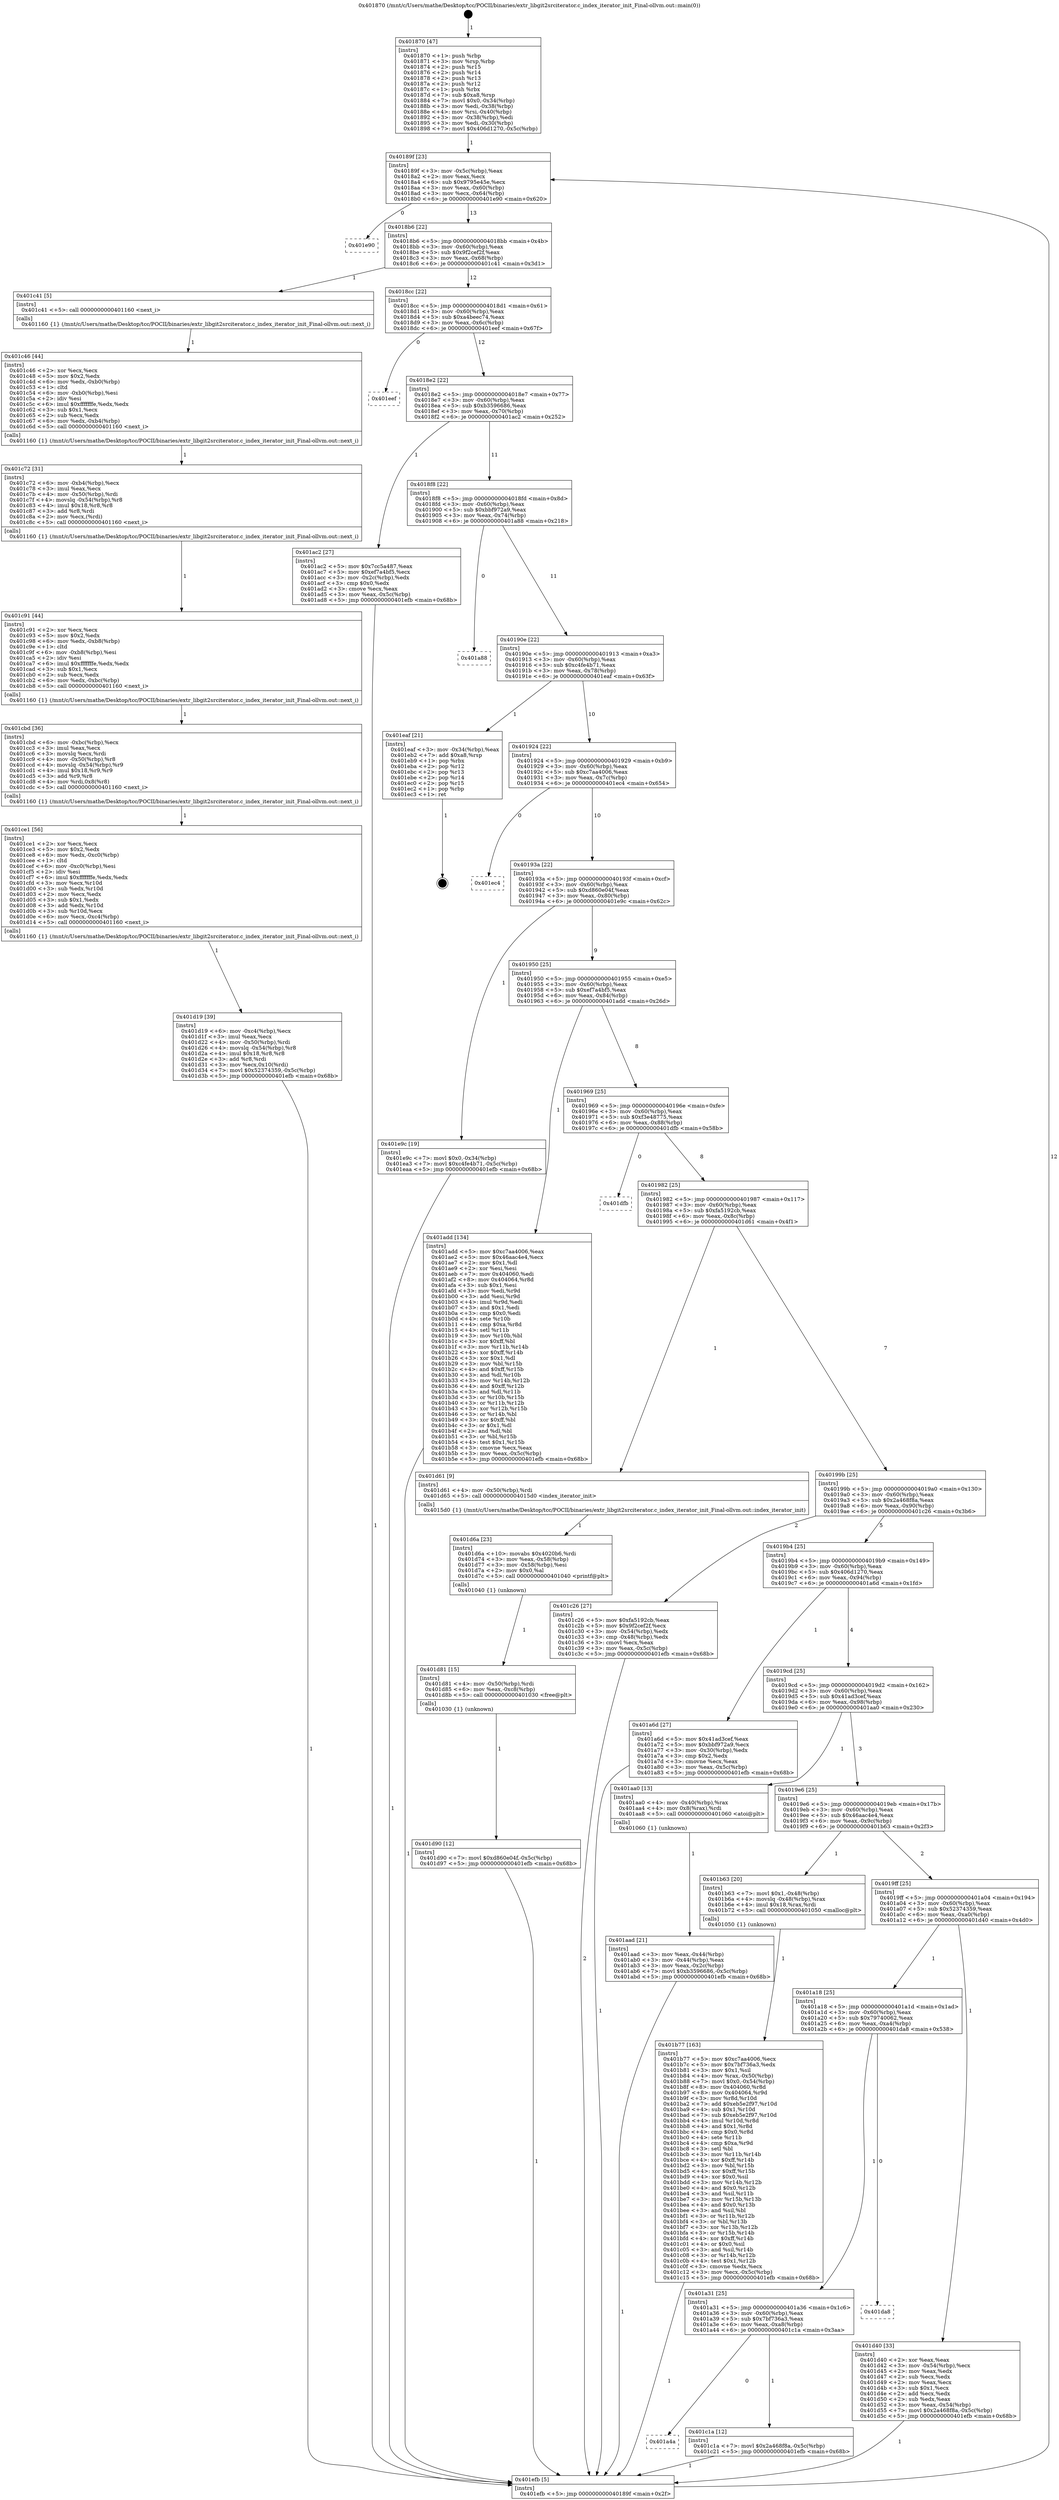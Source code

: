 digraph "0x401870" {
  label = "0x401870 (/mnt/c/Users/mathe/Desktop/tcc/POCII/binaries/extr_libgit2srciterator.c_index_iterator_init_Final-ollvm.out::main(0))"
  labelloc = "t"
  node[shape=record]

  Entry [label="",width=0.3,height=0.3,shape=circle,fillcolor=black,style=filled]
  "0x40189f" [label="{
     0x40189f [23]\l
     | [instrs]\l
     &nbsp;&nbsp;0x40189f \<+3\>: mov -0x5c(%rbp),%eax\l
     &nbsp;&nbsp;0x4018a2 \<+2\>: mov %eax,%ecx\l
     &nbsp;&nbsp;0x4018a4 \<+6\>: sub $0x9795e45e,%ecx\l
     &nbsp;&nbsp;0x4018aa \<+3\>: mov %eax,-0x60(%rbp)\l
     &nbsp;&nbsp;0x4018ad \<+3\>: mov %ecx,-0x64(%rbp)\l
     &nbsp;&nbsp;0x4018b0 \<+6\>: je 0000000000401e90 \<main+0x620\>\l
  }"]
  "0x401e90" [label="{
     0x401e90\l
  }", style=dashed]
  "0x4018b6" [label="{
     0x4018b6 [22]\l
     | [instrs]\l
     &nbsp;&nbsp;0x4018b6 \<+5\>: jmp 00000000004018bb \<main+0x4b\>\l
     &nbsp;&nbsp;0x4018bb \<+3\>: mov -0x60(%rbp),%eax\l
     &nbsp;&nbsp;0x4018be \<+5\>: sub $0x9f2cef2f,%eax\l
     &nbsp;&nbsp;0x4018c3 \<+3\>: mov %eax,-0x68(%rbp)\l
     &nbsp;&nbsp;0x4018c6 \<+6\>: je 0000000000401c41 \<main+0x3d1\>\l
  }"]
  Exit [label="",width=0.3,height=0.3,shape=circle,fillcolor=black,style=filled,peripheries=2]
  "0x401c41" [label="{
     0x401c41 [5]\l
     | [instrs]\l
     &nbsp;&nbsp;0x401c41 \<+5\>: call 0000000000401160 \<next_i\>\l
     | [calls]\l
     &nbsp;&nbsp;0x401160 \{1\} (/mnt/c/Users/mathe/Desktop/tcc/POCII/binaries/extr_libgit2srciterator.c_index_iterator_init_Final-ollvm.out::next_i)\l
  }"]
  "0x4018cc" [label="{
     0x4018cc [22]\l
     | [instrs]\l
     &nbsp;&nbsp;0x4018cc \<+5\>: jmp 00000000004018d1 \<main+0x61\>\l
     &nbsp;&nbsp;0x4018d1 \<+3\>: mov -0x60(%rbp),%eax\l
     &nbsp;&nbsp;0x4018d4 \<+5\>: sub $0xa4beec74,%eax\l
     &nbsp;&nbsp;0x4018d9 \<+3\>: mov %eax,-0x6c(%rbp)\l
     &nbsp;&nbsp;0x4018dc \<+6\>: je 0000000000401eef \<main+0x67f\>\l
  }"]
  "0x401d90" [label="{
     0x401d90 [12]\l
     | [instrs]\l
     &nbsp;&nbsp;0x401d90 \<+7\>: movl $0xd860e04f,-0x5c(%rbp)\l
     &nbsp;&nbsp;0x401d97 \<+5\>: jmp 0000000000401efb \<main+0x68b\>\l
  }"]
  "0x401eef" [label="{
     0x401eef\l
  }", style=dashed]
  "0x4018e2" [label="{
     0x4018e2 [22]\l
     | [instrs]\l
     &nbsp;&nbsp;0x4018e2 \<+5\>: jmp 00000000004018e7 \<main+0x77\>\l
     &nbsp;&nbsp;0x4018e7 \<+3\>: mov -0x60(%rbp),%eax\l
     &nbsp;&nbsp;0x4018ea \<+5\>: sub $0xb3596686,%eax\l
     &nbsp;&nbsp;0x4018ef \<+3\>: mov %eax,-0x70(%rbp)\l
     &nbsp;&nbsp;0x4018f2 \<+6\>: je 0000000000401ac2 \<main+0x252\>\l
  }"]
  "0x401d81" [label="{
     0x401d81 [15]\l
     | [instrs]\l
     &nbsp;&nbsp;0x401d81 \<+4\>: mov -0x50(%rbp),%rdi\l
     &nbsp;&nbsp;0x401d85 \<+6\>: mov %eax,-0xc8(%rbp)\l
     &nbsp;&nbsp;0x401d8b \<+5\>: call 0000000000401030 \<free@plt\>\l
     | [calls]\l
     &nbsp;&nbsp;0x401030 \{1\} (unknown)\l
  }"]
  "0x401ac2" [label="{
     0x401ac2 [27]\l
     | [instrs]\l
     &nbsp;&nbsp;0x401ac2 \<+5\>: mov $0x7cc5a487,%eax\l
     &nbsp;&nbsp;0x401ac7 \<+5\>: mov $0xef7a4bf5,%ecx\l
     &nbsp;&nbsp;0x401acc \<+3\>: mov -0x2c(%rbp),%edx\l
     &nbsp;&nbsp;0x401acf \<+3\>: cmp $0x0,%edx\l
     &nbsp;&nbsp;0x401ad2 \<+3\>: cmove %ecx,%eax\l
     &nbsp;&nbsp;0x401ad5 \<+3\>: mov %eax,-0x5c(%rbp)\l
     &nbsp;&nbsp;0x401ad8 \<+5\>: jmp 0000000000401efb \<main+0x68b\>\l
  }"]
  "0x4018f8" [label="{
     0x4018f8 [22]\l
     | [instrs]\l
     &nbsp;&nbsp;0x4018f8 \<+5\>: jmp 00000000004018fd \<main+0x8d\>\l
     &nbsp;&nbsp;0x4018fd \<+3\>: mov -0x60(%rbp),%eax\l
     &nbsp;&nbsp;0x401900 \<+5\>: sub $0xbbf972a9,%eax\l
     &nbsp;&nbsp;0x401905 \<+3\>: mov %eax,-0x74(%rbp)\l
     &nbsp;&nbsp;0x401908 \<+6\>: je 0000000000401a88 \<main+0x218\>\l
  }"]
  "0x401d6a" [label="{
     0x401d6a [23]\l
     | [instrs]\l
     &nbsp;&nbsp;0x401d6a \<+10\>: movabs $0x4020b6,%rdi\l
     &nbsp;&nbsp;0x401d74 \<+3\>: mov %eax,-0x58(%rbp)\l
     &nbsp;&nbsp;0x401d77 \<+3\>: mov -0x58(%rbp),%esi\l
     &nbsp;&nbsp;0x401d7a \<+2\>: mov $0x0,%al\l
     &nbsp;&nbsp;0x401d7c \<+5\>: call 0000000000401040 \<printf@plt\>\l
     | [calls]\l
     &nbsp;&nbsp;0x401040 \{1\} (unknown)\l
  }"]
  "0x401a88" [label="{
     0x401a88\l
  }", style=dashed]
  "0x40190e" [label="{
     0x40190e [22]\l
     | [instrs]\l
     &nbsp;&nbsp;0x40190e \<+5\>: jmp 0000000000401913 \<main+0xa3\>\l
     &nbsp;&nbsp;0x401913 \<+3\>: mov -0x60(%rbp),%eax\l
     &nbsp;&nbsp;0x401916 \<+5\>: sub $0xc4fe4b71,%eax\l
     &nbsp;&nbsp;0x40191b \<+3\>: mov %eax,-0x78(%rbp)\l
     &nbsp;&nbsp;0x40191e \<+6\>: je 0000000000401eaf \<main+0x63f\>\l
  }"]
  "0x401d19" [label="{
     0x401d19 [39]\l
     | [instrs]\l
     &nbsp;&nbsp;0x401d19 \<+6\>: mov -0xc4(%rbp),%ecx\l
     &nbsp;&nbsp;0x401d1f \<+3\>: imul %eax,%ecx\l
     &nbsp;&nbsp;0x401d22 \<+4\>: mov -0x50(%rbp),%rdi\l
     &nbsp;&nbsp;0x401d26 \<+4\>: movslq -0x54(%rbp),%r8\l
     &nbsp;&nbsp;0x401d2a \<+4\>: imul $0x18,%r8,%r8\l
     &nbsp;&nbsp;0x401d2e \<+3\>: add %r8,%rdi\l
     &nbsp;&nbsp;0x401d31 \<+3\>: mov %ecx,0x10(%rdi)\l
     &nbsp;&nbsp;0x401d34 \<+7\>: movl $0x52374359,-0x5c(%rbp)\l
     &nbsp;&nbsp;0x401d3b \<+5\>: jmp 0000000000401efb \<main+0x68b\>\l
  }"]
  "0x401eaf" [label="{
     0x401eaf [21]\l
     | [instrs]\l
     &nbsp;&nbsp;0x401eaf \<+3\>: mov -0x34(%rbp),%eax\l
     &nbsp;&nbsp;0x401eb2 \<+7\>: add $0xa8,%rsp\l
     &nbsp;&nbsp;0x401eb9 \<+1\>: pop %rbx\l
     &nbsp;&nbsp;0x401eba \<+2\>: pop %r12\l
     &nbsp;&nbsp;0x401ebc \<+2\>: pop %r13\l
     &nbsp;&nbsp;0x401ebe \<+2\>: pop %r14\l
     &nbsp;&nbsp;0x401ec0 \<+2\>: pop %r15\l
     &nbsp;&nbsp;0x401ec2 \<+1\>: pop %rbp\l
     &nbsp;&nbsp;0x401ec3 \<+1\>: ret\l
  }"]
  "0x401924" [label="{
     0x401924 [22]\l
     | [instrs]\l
     &nbsp;&nbsp;0x401924 \<+5\>: jmp 0000000000401929 \<main+0xb9\>\l
     &nbsp;&nbsp;0x401929 \<+3\>: mov -0x60(%rbp),%eax\l
     &nbsp;&nbsp;0x40192c \<+5\>: sub $0xc7aa4006,%eax\l
     &nbsp;&nbsp;0x401931 \<+3\>: mov %eax,-0x7c(%rbp)\l
     &nbsp;&nbsp;0x401934 \<+6\>: je 0000000000401ec4 \<main+0x654\>\l
  }"]
  "0x401ce1" [label="{
     0x401ce1 [56]\l
     | [instrs]\l
     &nbsp;&nbsp;0x401ce1 \<+2\>: xor %ecx,%ecx\l
     &nbsp;&nbsp;0x401ce3 \<+5\>: mov $0x2,%edx\l
     &nbsp;&nbsp;0x401ce8 \<+6\>: mov %edx,-0xc0(%rbp)\l
     &nbsp;&nbsp;0x401cee \<+1\>: cltd\l
     &nbsp;&nbsp;0x401cef \<+6\>: mov -0xc0(%rbp),%esi\l
     &nbsp;&nbsp;0x401cf5 \<+2\>: idiv %esi\l
     &nbsp;&nbsp;0x401cf7 \<+6\>: imul $0xfffffffe,%edx,%edx\l
     &nbsp;&nbsp;0x401cfd \<+3\>: mov %ecx,%r10d\l
     &nbsp;&nbsp;0x401d00 \<+3\>: sub %edx,%r10d\l
     &nbsp;&nbsp;0x401d03 \<+2\>: mov %ecx,%edx\l
     &nbsp;&nbsp;0x401d05 \<+3\>: sub $0x1,%edx\l
     &nbsp;&nbsp;0x401d08 \<+3\>: add %edx,%r10d\l
     &nbsp;&nbsp;0x401d0b \<+3\>: sub %r10d,%ecx\l
     &nbsp;&nbsp;0x401d0e \<+6\>: mov %ecx,-0xc4(%rbp)\l
     &nbsp;&nbsp;0x401d14 \<+5\>: call 0000000000401160 \<next_i\>\l
     | [calls]\l
     &nbsp;&nbsp;0x401160 \{1\} (/mnt/c/Users/mathe/Desktop/tcc/POCII/binaries/extr_libgit2srciterator.c_index_iterator_init_Final-ollvm.out::next_i)\l
  }"]
  "0x401ec4" [label="{
     0x401ec4\l
  }", style=dashed]
  "0x40193a" [label="{
     0x40193a [22]\l
     | [instrs]\l
     &nbsp;&nbsp;0x40193a \<+5\>: jmp 000000000040193f \<main+0xcf\>\l
     &nbsp;&nbsp;0x40193f \<+3\>: mov -0x60(%rbp),%eax\l
     &nbsp;&nbsp;0x401942 \<+5\>: sub $0xd860e04f,%eax\l
     &nbsp;&nbsp;0x401947 \<+3\>: mov %eax,-0x80(%rbp)\l
     &nbsp;&nbsp;0x40194a \<+6\>: je 0000000000401e9c \<main+0x62c\>\l
  }"]
  "0x401cbd" [label="{
     0x401cbd [36]\l
     | [instrs]\l
     &nbsp;&nbsp;0x401cbd \<+6\>: mov -0xbc(%rbp),%ecx\l
     &nbsp;&nbsp;0x401cc3 \<+3\>: imul %eax,%ecx\l
     &nbsp;&nbsp;0x401cc6 \<+3\>: movslq %ecx,%rdi\l
     &nbsp;&nbsp;0x401cc9 \<+4\>: mov -0x50(%rbp),%r8\l
     &nbsp;&nbsp;0x401ccd \<+4\>: movslq -0x54(%rbp),%r9\l
     &nbsp;&nbsp;0x401cd1 \<+4\>: imul $0x18,%r9,%r9\l
     &nbsp;&nbsp;0x401cd5 \<+3\>: add %r9,%r8\l
     &nbsp;&nbsp;0x401cd8 \<+4\>: mov %rdi,0x8(%r8)\l
     &nbsp;&nbsp;0x401cdc \<+5\>: call 0000000000401160 \<next_i\>\l
     | [calls]\l
     &nbsp;&nbsp;0x401160 \{1\} (/mnt/c/Users/mathe/Desktop/tcc/POCII/binaries/extr_libgit2srciterator.c_index_iterator_init_Final-ollvm.out::next_i)\l
  }"]
  "0x401e9c" [label="{
     0x401e9c [19]\l
     | [instrs]\l
     &nbsp;&nbsp;0x401e9c \<+7\>: movl $0x0,-0x34(%rbp)\l
     &nbsp;&nbsp;0x401ea3 \<+7\>: movl $0xc4fe4b71,-0x5c(%rbp)\l
     &nbsp;&nbsp;0x401eaa \<+5\>: jmp 0000000000401efb \<main+0x68b\>\l
  }"]
  "0x401950" [label="{
     0x401950 [25]\l
     | [instrs]\l
     &nbsp;&nbsp;0x401950 \<+5\>: jmp 0000000000401955 \<main+0xe5\>\l
     &nbsp;&nbsp;0x401955 \<+3\>: mov -0x60(%rbp),%eax\l
     &nbsp;&nbsp;0x401958 \<+5\>: sub $0xef7a4bf5,%eax\l
     &nbsp;&nbsp;0x40195d \<+6\>: mov %eax,-0x84(%rbp)\l
     &nbsp;&nbsp;0x401963 \<+6\>: je 0000000000401add \<main+0x26d\>\l
  }"]
  "0x401c91" [label="{
     0x401c91 [44]\l
     | [instrs]\l
     &nbsp;&nbsp;0x401c91 \<+2\>: xor %ecx,%ecx\l
     &nbsp;&nbsp;0x401c93 \<+5\>: mov $0x2,%edx\l
     &nbsp;&nbsp;0x401c98 \<+6\>: mov %edx,-0xb8(%rbp)\l
     &nbsp;&nbsp;0x401c9e \<+1\>: cltd\l
     &nbsp;&nbsp;0x401c9f \<+6\>: mov -0xb8(%rbp),%esi\l
     &nbsp;&nbsp;0x401ca5 \<+2\>: idiv %esi\l
     &nbsp;&nbsp;0x401ca7 \<+6\>: imul $0xfffffffe,%edx,%edx\l
     &nbsp;&nbsp;0x401cad \<+3\>: sub $0x1,%ecx\l
     &nbsp;&nbsp;0x401cb0 \<+2\>: sub %ecx,%edx\l
     &nbsp;&nbsp;0x401cb2 \<+6\>: mov %edx,-0xbc(%rbp)\l
     &nbsp;&nbsp;0x401cb8 \<+5\>: call 0000000000401160 \<next_i\>\l
     | [calls]\l
     &nbsp;&nbsp;0x401160 \{1\} (/mnt/c/Users/mathe/Desktop/tcc/POCII/binaries/extr_libgit2srciterator.c_index_iterator_init_Final-ollvm.out::next_i)\l
  }"]
  "0x401add" [label="{
     0x401add [134]\l
     | [instrs]\l
     &nbsp;&nbsp;0x401add \<+5\>: mov $0xc7aa4006,%eax\l
     &nbsp;&nbsp;0x401ae2 \<+5\>: mov $0x46aac4e4,%ecx\l
     &nbsp;&nbsp;0x401ae7 \<+2\>: mov $0x1,%dl\l
     &nbsp;&nbsp;0x401ae9 \<+2\>: xor %esi,%esi\l
     &nbsp;&nbsp;0x401aeb \<+7\>: mov 0x404060,%edi\l
     &nbsp;&nbsp;0x401af2 \<+8\>: mov 0x404064,%r8d\l
     &nbsp;&nbsp;0x401afa \<+3\>: sub $0x1,%esi\l
     &nbsp;&nbsp;0x401afd \<+3\>: mov %edi,%r9d\l
     &nbsp;&nbsp;0x401b00 \<+3\>: add %esi,%r9d\l
     &nbsp;&nbsp;0x401b03 \<+4\>: imul %r9d,%edi\l
     &nbsp;&nbsp;0x401b07 \<+3\>: and $0x1,%edi\l
     &nbsp;&nbsp;0x401b0a \<+3\>: cmp $0x0,%edi\l
     &nbsp;&nbsp;0x401b0d \<+4\>: sete %r10b\l
     &nbsp;&nbsp;0x401b11 \<+4\>: cmp $0xa,%r8d\l
     &nbsp;&nbsp;0x401b15 \<+4\>: setl %r11b\l
     &nbsp;&nbsp;0x401b19 \<+3\>: mov %r10b,%bl\l
     &nbsp;&nbsp;0x401b1c \<+3\>: xor $0xff,%bl\l
     &nbsp;&nbsp;0x401b1f \<+3\>: mov %r11b,%r14b\l
     &nbsp;&nbsp;0x401b22 \<+4\>: xor $0xff,%r14b\l
     &nbsp;&nbsp;0x401b26 \<+3\>: xor $0x1,%dl\l
     &nbsp;&nbsp;0x401b29 \<+3\>: mov %bl,%r15b\l
     &nbsp;&nbsp;0x401b2c \<+4\>: and $0xff,%r15b\l
     &nbsp;&nbsp;0x401b30 \<+3\>: and %dl,%r10b\l
     &nbsp;&nbsp;0x401b33 \<+3\>: mov %r14b,%r12b\l
     &nbsp;&nbsp;0x401b36 \<+4\>: and $0xff,%r12b\l
     &nbsp;&nbsp;0x401b3a \<+3\>: and %dl,%r11b\l
     &nbsp;&nbsp;0x401b3d \<+3\>: or %r10b,%r15b\l
     &nbsp;&nbsp;0x401b40 \<+3\>: or %r11b,%r12b\l
     &nbsp;&nbsp;0x401b43 \<+3\>: xor %r12b,%r15b\l
     &nbsp;&nbsp;0x401b46 \<+3\>: or %r14b,%bl\l
     &nbsp;&nbsp;0x401b49 \<+3\>: xor $0xff,%bl\l
     &nbsp;&nbsp;0x401b4c \<+3\>: or $0x1,%dl\l
     &nbsp;&nbsp;0x401b4f \<+2\>: and %dl,%bl\l
     &nbsp;&nbsp;0x401b51 \<+3\>: or %bl,%r15b\l
     &nbsp;&nbsp;0x401b54 \<+4\>: test $0x1,%r15b\l
     &nbsp;&nbsp;0x401b58 \<+3\>: cmovne %ecx,%eax\l
     &nbsp;&nbsp;0x401b5b \<+3\>: mov %eax,-0x5c(%rbp)\l
     &nbsp;&nbsp;0x401b5e \<+5\>: jmp 0000000000401efb \<main+0x68b\>\l
  }"]
  "0x401969" [label="{
     0x401969 [25]\l
     | [instrs]\l
     &nbsp;&nbsp;0x401969 \<+5\>: jmp 000000000040196e \<main+0xfe\>\l
     &nbsp;&nbsp;0x40196e \<+3\>: mov -0x60(%rbp),%eax\l
     &nbsp;&nbsp;0x401971 \<+5\>: sub $0xf3e48775,%eax\l
     &nbsp;&nbsp;0x401976 \<+6\>: mov %eax,-0x88(%rbp)\l
     &nbsp;&nbsp;0x40197c \<+6\>: je 0000000000401dfb \<main+0x58b\>\l
  }"]
  "0x401c72" [label="{
     0x401c72 [31]\l
     | [instrs]\l
     &nbsp;&nbsp;0x401c72 \<+6\>: mov -0xb4(%rbp),%ecx\l
     &nbsp;&nbsp;0x401c78 \<+3\>: imul %eax,%ecx\l
     &nbsp;&nbsp;0x401c7b \<+4\>: mov -0x50(%rbp),%rdi\l
     &nbsp;&nbsp;0x401c7f \<+4\>: movslq -0x54(%rbp),%r8\l
     &nbsp;&nbsp;0x401c83 \<+4\>: imul $0x18,%r8,%r8\l
     &nbsp;&nbsp;0x401c87 \<+3\>: add %r8,%rdi\l
     &nbsp;&nbsp;0x401c8a \<+2\>: mov %ecx,(%rdi)\l
     &nbsp;&nbsp;0x401c8c \<+5\>: call 0000000000401160 \<next_i\>\l
     | [calls]\l
     &nbsp;&nbsp;0x401160 \{1\} (/mnt/c/Users/mathe/Desktop/tcc/POCII/binaries/extr_libgit2srciterator.c_index_iterator_init_Final-ollvm.out::next_i)\l
  }"]
  "0x401dfb" [label="{
     0x401dfb\l
  }", style=dashed]
  "0x401982" [label="{
     0x401982 [25]\l
     | [instrs]\l
     &nbsp;&nbsp;0x401982 \<+5\>: jmp 0000000000401987 \<main+0x117\>\l
     &nbsp;&nbsp;0x401987 \<+3\>: mov -0x60(%rbp),%eax\l
     &nbsp;&nbsp;0x40198a \<+5\>: sub $0xfa5192cb,%eax\l
     &nbsp;&nbsp;0x40198f \<+6\>: mov %eax,-0x8c(%rbp)\l
     &nbsp;&nbsp;0x401995 \<+6\>: je 0000000000401d61 \<main+0x4f1\>\l
  }"]
  "0x401c46" [label="{
     0x401c46 [44]\l
     | [instrs]\l
     &nbsp;&nbsp;0x401c46 \<+2\>: xor %ecx,%ecx\l
     &nbsp;&nbsp;0x401c48 \<+5\>: mov $0x2,%edx\l
     &nbsp;&nbsp;0x401c4d \<+6\>: mov %edx,-0xb0(%rbp)\l
     &nbsp;&nbsp;0x401c53 \<+1\>: cltd\l
     &nbsp;&nbsp;0x401c54 \<+6\>: mov -0xb0(%rbp),%esi\l
     &nbsp;&nbsp;0x401c5a \<+2\>: idiv %esi\l
     &nbsp;&nbsp;0x401c5c \<+6\>: imul $0xfffffffe,%edx,%edx\l
     &nbsp;&nbsp;0x401c62 \<+3\>: sub $0x1,%ecx\l
     &nbsp;&nbsp;0x401c65 \<+2\>: sub %ecx,%edx\l
     &nbsp;&nbsp;0x401c67 \<+6\>: mov %edx,-0xb4(%rbp)\l
     &nbsp;&nbsp;0x401c6d \<+5\>: call 0000000000401160 \<next_i\>\l
     | [calls]\l
     &nbsp;&nbsp;0x401160 \{1\} (/mnt/c/Users/mathe/Desktop/tcc/POCII/binaries/extr_libgit2srciterator.c_index_iterator_init_Final-ollvm.out::next_i)\l
  }"]
  "0x401d61" [label="{
     0x401d61 [9]\l
     | [instrs]\l
     &nbsp;&nbsp;0x401d61 \<+4\>: mov -0x50(%rbp),%rdi\l
     &nbsp;&nbsp;0x401d65 \<+5\>: call 00000000004015d0 \<index_iterator_init\>\l
     | [calls]\l
     &nbsp;&nbsp;0x4015d0 \{1\} (/mnt/c/Users/mathe/Desktop/tcc/POCII/binaries/extr_libgit2srciterator.c_index_iterator_init_Final-ollvm.out::index_iterator_init)\l
  }"]
  "0x40199b" [label="{
     0x40199b [25]\l
     | [instrs]\l
     &nbsp;&nbsp;0x40199b \<+5\>: jmp 00000000004019a0 \<main+0x130\>\l
     &nbsp;&nbsp;0x4019a0 \<+3\>: mov -0x60(%rbp),%eax\l
     &nbsp;&nbsp;0x4019a3 \<+5\>: sub $0x2a468f8a,%eax\l
     &nbsp;&nbsp;0x4019a8 \<+6\>: mov %eax,-0x90(%rbp)\l
     &nbsp;&nbsp;0x4019ae \<+6\>: je 0000000000401c26 \<main+0x3b6\>\l
  }"]
  "0x401a4a" [label="{
     0x401a4a\l
  }", style=dashed]
  "0x401c26" [label="{
     0x401c26 [27]\l
     | [instrs]\l
     &nbsp;&nbsp;0x401c26 \<+5\>: mov $0xfa5192cb,%eax\l
     &nbsp;&nbsp;0x401c2b \<+5\>: mov $0x9f2cef2f,%ecx\l
     &nbsp;&nbsp;0x401c30 \<+3\>: mov -0x54(%rbp),%edx\l
     &nbsp;&nbsp;0x401c33 \<+3\>: cmp -0x48(%rbp),%edx\l
     &nbsp;&nbsp;0x401c36 \<+3\>: cmovl %ecx,%eax\l
     &nbsp;&nbsp;0x401c39 \<+3\>: mov %eax,-0x5c(%rbp)\l
     &nbsp;&nbsp;0x401c3c \<+5\>: jmp 0000000000401efb \<main+0x68b\>\l
  }"]
  "0x4019b4" [label="{
     0x4019b4 [25]\l
     | [instrs]\l
     &nbsp;&nbsp;0x4019b4 \<+5\>: jmp 00000000004019b9 \<main+0x149\>\l
     &nbsp;&nbsp;0x4019b9 \<+3\>: mov -0x60(%rbp),%eax\l
     &nbsp;&nbsp;0x4019bc \<+5\>: sub $0x406d1270,%eax\l
     &nbsp;&nbsp;0x4019c1 \<+6\>: mov %eax,-0x94(%rbp)\l
     &nbsp;&nbsp;0x4019c7 \<+6\>: je 0000000000401a6d \<main+0x1fd\>\l
  }"]
  "0x401c1a" [label="{
     0x401c1a [12]\l
     | [instrs]\l
     &nbsp;&nbsp;0x401c1a \<+7\>: movl $0x2a468f8a,-0x5c(%rbp)\l
     &nbsp;&nbsp;0x401c21 \<+5\>: jmp 0000000000401efb \<main+0x68b\>\l
  }"]
  "0x401a6d" [label="{
     0x401a6d [27]\l
     | [instrs]\l
     &nbsp;&nbsp;0x401a6d \<+5\>: mov $0x41ad3cef,%eax\l
     &nbsp;&nbsp;0x401a72 \<+5\>: mov $0xbbf972a9,%ecx\l
     &nbsp;&nbsp;0x401a77 \<+3\>: mov -0x30(%rbp),%edx\l
     &nbsp;&nbsp;0x401a7a \<+3\>: cmp $0x2,%edx\l
     &nbsp;&nbsp;0x401a7d \<+3\>: cmovne %ecx,%eax\l
     &nbsp;&nbsp;0x401a80 \<+3\>: mov %eax,-0x5c(%rbp)\l
     &nbsp;&nbsp;0x401a83 \<+5\>: jmp 0000000000401efb \<main+0x68b\>\l
  }"]
  "0x4019cd" [label="{
     0x4019cd [25]\l
     | [instrs]\l
     &nbsp;&nbsp;0x4019cd \<+5\>: jmp 00000000004019d2 \<main+0x162\>\l
     &nbsp;&nbsp;0x4019d2 \<+3\>: mov -0x60(%rbp),%eax\l
     &nbsp;&nbsp;0x4019d5 \<+5\>: sub $0x41ad3cef,%eax\l
     &nbsp;&nbsp;0x4019da \<+6\>: mov %eax,-0x98(%rbp)\l
     &nbsp;&nbsp;0x4019e0 \<+6\>: je 0000000000401aa0 \<main+0x230\>\l
  }"]
  "0x401efb" [label="{
     0x401efb [5]\l
     | [instrs]\l
     &nbsp;&nbsp;0x401efb \<+5\>: jmp 000000000040189f \<main+0x2f\>\l
  }"]
  "0x401870" [label="{
     0x401870 [47]\l
     | [instrs]\l
     &nbsp;&nbsp;0x401870 \<+1\>: push %rbp\l
     &nbsp;&nbsp;0x401871 \<+3\>: mov %rsp,%rbp\l
     &nbsp;&nbsp;0x401874 \<+2\>: push %r15\l
     &nbsp;&nbsp;0x401876 \<+2\>: push %r14\l
     &nbsp;&nbsp;0x401878 \<+2\>: push %r13\l
     &nbsp;&nbsp;0x40187a \<+2\>: push %r12\l
     &nbsp;&nbsp;0x40187c \<+1\>: push %rbx\l
     &nbsp;&nbsp;0x40187d \<+7\>: sub $0xa8,%rsp\l
     &nbsp;&nbsp;0x401884 \<+7\>: movl $0x0,-0x34(%rbp)\l
     &nbsp;&nbsp;0x40188b \<+3\>: mov %edi,-0x38(%rbp)\l
     &nbsp;&nbsp;0x40188e \<+4\>: mov %rsi,-0x40(%rbp)\l
     &nbsp;&nbsp;0x401892 \<+3\>: mov -0x38(%rbp),%edi\l
     &nbsp;&nbsp;0x401895 \<+3\>: mov %edi,-0x30(%rbp)\l
     &nbsp;&nbsp;0x401898 \<+7\>: movl $0x406d1270,-0x5c(%rbp)\l
  }"]
  "0x401a31" [label="{
     0x401a31 [25]\l
     | [instrs]\l
     &nbsp;&nbsp;0x401a31 \<+5\>: jmp 0000000000401a36 \<main+0x1c6\>\l
     &nbsp;&nbsp;0x401a36 \<+3\>: mov -0x60(%rbp),%eax\l
     &nbsp;&nbsp;0x401a39 \<+5\>: sub $0x7bf736a3,%eax\l
     &nbsp;&nbsp;0x401a3e \<+6\>: mov %eax,-0xa8(%rbp)\l
     &nbsp;&nbsp;0x401a44 \<+6\>: je 0000000000401c1a \<main+0x3aa\>\l
  }"]
  "0x401aa0" [label="{
     0x401aa0 [13]\l
     | [instrs]\l
     &nbsp;&nbsp;0x401aa0 \<+4\>: mov -0x40(%rbp),%rax\l
     &nbsp;&nbsp;0x401aa4 \<+4\>: mov 0x8(%rax),%rdi\l
     &nbsp;&nbsp;0x401aa8 \<+5\>: call 0000000000401060 \<atoi@plt\>\l
     | [calls]\l
     &nbsp;&nbsp;0x401060 \{1\} (unknown)\l
  }"]
  "0x4019e6" [label="{
     0x4019e6 [25]\l
     | [instrs]\l
     &nbsp;&nbsp;0x4019e6 \<+5\>: jmp 00000000004019eb \<main+0x17b\>\l
     &nbsp;&nbsp;0x4019eb \<+3\>: mov -0x60(%rbp),%eax\l
     &nbsp;&nbsp;0x4019ee \<+5\>: sub $0x46aac4e4,%eax\l
     &nbsp;&nbsp;0x4019f3 \<+6\>: mov %eax,-0x9c(%rbp)\l
     &nbsp;&nbsp;0x4019f9 \<+6\>: je 0000000000401b63 \<main+0x2f3\>\l
  }"]
  "0x401aad" [label="{
     0x401aad [21]\l
     | [instrs]\l
     &nbsp;&nbsp;0x401aad \<+3\>: mov %eax,-0x44(%rbp)\l
     &nbsp;&nbsp;0x401ab0 \<+3\>: mov -0x44(%rbp),%eax\l
     &nbsp;&nbsp;0x401ab3 \<+3\>: mov %eax,-0x2c(%rbp)\l
     &nbsp;&nbsp;0x401ab6 \<+7\>: movl $0xb3596686,-0x5c(%rbp)\l
     &nbsp;&nbsp;0x401abd \<+5\>: jmp 0000000000401efb \<main+0x68b\>\l
  }"]
  "0x401da8" [label="{
     0x401da8\l
  }", style=dashed]
  "0x401b63" [label="{
     0x401b63 [20]\l
     | [instrs]\l
     &nbsp;&nbsp;0x401b63 \<+7\>: movl $0x1,-0x48(%rbp)\l
     &nbsp;&nbsp;0x401b6a \<+4\>: movslq -0x48(%rbp),%rax\l
     &nbsp;&nbsp;0x401b6e \<+4\>: imul $0x18,%rax,%rdi\l
     &nbsp;&nbsp;0x401b72 \<+5\>: call 0000000000401050 \<malloc@plt\>\l
     | [calls]\l
     &nbsp;&nbsp;0x401050 \{1\} (unknown)\l
  }"]
  "0x4019ff" [label="{
     0x4019ff [25]\l
     | [instrs]\l
     &nbsp;&nbsp;0x4019ff \<+5\>: jmp 0000000000401a04 \<main+0x194\>\l
     &nbsp;&nbsp;0x401a04 \<+3\>: mov -0x60(%rbp),%eax\l
     &nbsp;&nbsp;0x401a07 \<+5\>: sub $0x52374359,%eax\l
     &nbsp;&nbsp;0x401a0c \<+6\>: mov %eax,-0xa0(%rbp)\l
     &nbsp;&nbsp;0x401a12 \<+6\>: je 0000000000401d40 \<main+0x4d0\>\l
  }"]
  "0x401b77" [label="{
     0x401b77 [163]\l
     | [instrs]\l
     &nbsp;&nbsp;0x401b77 \<+5\>: mov $0xc7aa4006,%ecx\l
     &nbsp;&nbsp;0x401b7c \<+5\>: mov $0x7bf736a3,%edx\l
     &nbsp;&nbsp;0x401b81 \<+3\>: mov $0x1,%sil\l
     &nbsp;&nbsp;0x401b84 \<+4\>: mov %rax,-0x50(%rbp)\l
     &nbsp;&nbsp;0x401b88 \<+7\>: movl $0x0,-0x54(%rbp)\l
     &nbsp;&nbsp;0x401b8f \<+8\>: mov 0x404060,%r8d\l
     &nbsp;&nbsp;0x401b97 \<+8\>: mov 0x404064,%r9d\l
     &nbsp;&nbsp;0x401b9f \<+3\>: mov %r8d,%r10d\l
     &nbsp;&nbsp;0x401ba2 \<+7\>: add $0xeb5e2f97,%r10d\l
     &nbsp;&nbsp;0x401ba9 \<+4\>: sub $0x1,%r10d\l
     &nbsp;&nbsp;0x401bad \<+7\>: sub $0xeb5e2f97,%r10d\l
     &nbsp;&nbsp;0x401bb4 \<+4\>: imul %r10d,%r8d\l
     &nbsp;&nbsp;0x401bb8 \<+4\>: and $0x1,%r8d\l
     &nbsp;&nbsp;0x401bbc \<+4\>: cmp $0x0,%r8d\l
     &nbsp;&nbsp;0x401bc0 \<+4\>: sete %r11b\l
     &nbsp;&nbsp;0x401bc4 \<+4\>: cmp $0xa,%r9d\l
     &nbsp;&nbsp;0x401bc8 \<+3\>: setl %bl\l
     &nbsp;&nbsp;0x401bcb \<+3\>: mov %r11b,%r14b\l
     &nbsp;&nbsp;0x401bce \<+4\>: xor $0xff,%r14b\l
     &nbsp;&nbsp;0x401bd2 \<+3\>: mov %bl,%r15b\l
     &nbsp;&nbsp;0x401bd5 \<+4\>: xor $0xff,%r15b\l
     &nbsp;&nbsp;0x401bd9 \<+4\>: xor $0x0,%sil\l
     &nbsp;&nbsp;0x401bdd \<+3\>: mov %r14b,%r12b\l
     &nbsp;&nbsp;0x401be0 \<+4\>: and $0x0,%r12b\l
     &nbsp;&nbsp;0x401be4 \<+3\>: and %sil,%r11b\l
     &nbsp;&nbsp;0x401be7 \<+3\>: mov %r15b,%r13b\l
     &nbsp;&nbsp;0x401bea \<+4\>: and $0x0,%r13b\l
     &nbsp;&nbsp;0x401bee \<+3\>: and %sil,%bl\l
     &nbsp;&nbsp;0x401bf1 \<+3\>: or %r11b,%r12b\l
     &nbsp;&nbsp;0x401bf4 \<+3\>: or %bl,%r13b\l
     &nbsp;&nbsp;0x401bf7 \<+3\>: xor %r13b,%r12b\l
     &nbsp;&nbsp;0x401bfa \<+3\>: or %r15b,%r14b\l
     &nbsp;&nbsp;0x401bfd \<+4\>: xor $0xff,%r14b\l
     &nbsp;&nbsp;0x401c01 \<+4\>: or $0x0,%sil\l
     &nbsp;&nbsp;0x401c05 \<+3\>: and %sil,%r14b\l
     &nbsp;&nbsp;0x401c08 \<+3\>: or %r14b,%r12b\l
     &nbsp;&nbsp;0x401c0b \<+4\>: test $0x1,%r12b\l
     &nbsp;&nbsp;0x401c0f \<+3\>: cmovne %edx,%ecx\l
     &nbsp;&nbsp;0x401c12 \<+3\>: mov %ecx,-0x5c(%rbp)\l
     &nbsp;&nbsp;0x401c15 \<+5\>: jmp 0000000000401efb \<main+0x68b\>\l
  }"]
  "0x401a18" [label="{
     0x401a18 [25]\l
     | [instrs]\l
     &nbsp;&nbsp;0x401a18 \<+5\>: jmp 0000000000401a1d \<main+0x1ad\>\l
     &nbsp;&nbsp;0x401a1d \<+3\>: mov -0x60(%rbp),%eax\l
     &nbsp;&nbsp;0x401a20 \<+5\>: sub $0x79740062,%eax\l
     &nbsp;&nbsp;0x401a25 \<+6\>: mov %eax,-0xa4(%rbp)\l
     &nbsp;&nbsp;0x401a2b \<+6\>: je 0000000000401da8 \<main+0x538\>\l
  }"]
  "0x401d40" [label="{
     0x401d40 [33]\l
     | [instrs]\l
     &nbsp;&nbsp;0x401d40 \<+2\>: xor %eax,%eax\l
     &nbsp;&nbsp;0x401d42 \<+3\>: mov -0x54(%rbp),%ecx\l
     &nbsp;&nbsp;0x401d45 \<+2\>: mov %eax,%edx\l
     &nbsp;&nbsp;0x401d47 \<+2\>: sub %ecx,%edx\l
     &nbsp;&nbsp;0x401d49 \<+2\>: mov %eax,%ecx\l
     &nbsp;&nbsp;0x401d4b \<+3\>: sub $0x1,%ecx\l
     &nbsp;&nbsp;0x401d4e \<+2\>: add %ecx,%edx\l
     &nbsp;&nbsp;0x401d50 \<+2\>: sub %edx,%eax\l
     &nbsp;&nbsp;0x401d52 \<+3\>: mov %eax,-0x54(%rbp)\l
     &nbsp;&nbsp;0x401d55 \<+7\>: movl $0x2a468f8a,-0x5c(%rbp)\l
     &nbsp;&nbsp;0x401d5c \<+5\>: jmp 0000000000401efb \<main+0x68b\>\l
  }"]
  Entry -> "0x401870" [label=" 1"]
  "0x40189f" -> "0x401e90" [label=" 0"]
  "0x40189f" -> "0x4018b6" [label=" 13"]
  "0x401eaf" -> Exit [label=" 1"]
  "0x4018b6" -> "0x401c41" [label=" 1"]
  "0x4018b6" -> "0x4018cc" [label=" 12"]
  "0x401e9c" -> "0x401efb" [label=" 1"]
  "0x4018cc" -> "0x401eef" [label=" 0"]
  "0x4018cc" -> "0x4018e2" [label=" 12"]
  "0x401d90" -> "0x401efb" [label=" 1"]
  "0x4018e2" -> "0x401ac2" [label=" 1"]
  "0x4018e2" -> "0x4018f8" [label=" 11"]
  "0x401d81" -> "0x401d90" [label=" 1"]
  "0x4018f8" -> "0x401a88" [label=" 0"]
  "0x4018f8" -> "0x40190e" [label=" 11"]
  "0x401d6a" -> "0x401d81" [label=" 1"]
  "0x40190e" -> "0x401eaf" [label=" 1"]
  "0x40190e" -> "0x401924" [label=" 10"]
  "0x401d61" -> "0x401d6a" [label=" 1"]
  "0x401924" -> "0x401ec4" [label=" 0"]
  "0x401924" -> "0x40193a" [label=" 10"]
  "0x401d40" -> "0x401efb" [label=" 1"]
  "0x40193a" -> "0x401e9c" [label=" 1"]
  "0x40193a" -> "0x401950" [label=" 9"]
  "0x401d19" -> "0x401efb" [label=" 1"]
  "0x401950" -> "0x401add" [label=" 1"]
  "0x401950" -> "0x401969" [label=" 8"]
  "0x401ce1" -> "0x401d19" [label=" 1"]
  "0x401969" -> "0x401dfb" [label=" 0"]
  "0x401969" -> "0x401982" [label=" 8"]
  "0x401cbd" -> "0x401ce1" [label=" 1"]
  "0x401982" -> "0x401d61" [label=" 1"]
  "0x401982" -> "0x40199b" [label=" 7"]
  "0x401c91" -> "0x401cbd" [label=" 1"]
  "0x40199b" -> "0x401c26" [label=" 2"]
  "0x40199b" -> "0x4019b4" [label=" 5"]
  "0x401c72" -> "0x401c91" [label=" 1"]
  "0x4019b4" -> "0x401a6d" [label=" 1"]
  "0x4019b4" -> "0x4019cd" [label=" 4"]
  "0x401a6d" -> "0x401efb" [label=" 1"]
  "0x401870" -> "0x40189f" [label=" 1"]
  "0x401efb" -> "0x40189f" [label=" 12"]
  "0x401c46" -> "0x401c72" [label=" 1"]
  "0x4019cd" -> "0x401aa0" [label=" 1"]
  "0x4019cd" -> "0x4019e6" [label=" 3"]
  "0x401aa0" -> "0x401aad" [label=" 1"]
  "0x401aad" -> "0x401efb" [label=" 1"]
  "0x401ac2" -> "0x401efb" [label=" 1"]
  "0x401add" -> "0x401efb" [label=" 1"]
  "0x401c26" -> "0x401efb" [label=" 2"]
  "0x4019e6" -> "0x401b63" [label=" 1"]
  "0x4019e6" -> "0x4019ff" [label=" 2"]
  "0x401b63" -> "0x401b77" [label=" 1"]
  "0x401b77" -> "0x401efb" [label=" 1"]
  "0x401c1a" -> "0x401efb" [label=" 1"]
  "0x4019ff" -> "0x401d40" [label=" 1"]
  "0x4019ff" -> "0x401a18" [label=" 1"]
  "0x401a31" -> "0x401a4a" [label=" 0"]
  "0x401a18" -> "0x401da8" [label=" 0"]
  "0x401a18" -> "0x401a31" [label=" 1"]
  "0x401c41" -> "0x401c46" [label=" 1"]
  "0x401a31" -> "0x401c1a" [label=" 1"]
}
